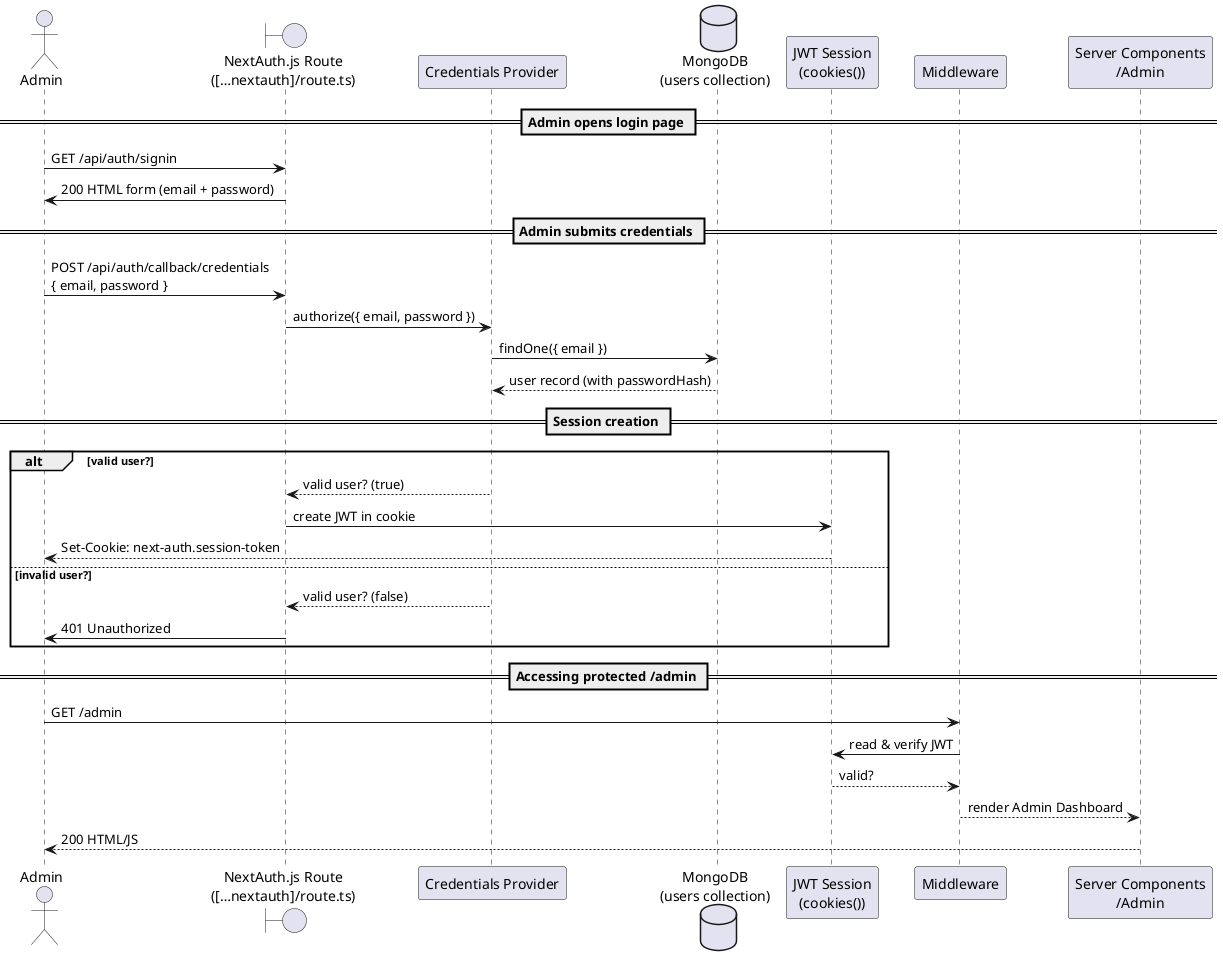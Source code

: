 @startuml sequence_overview
actor Admin
boundary "NextAuth.js Route\n([…nextauth]/route.ts)" as NextAuth
participant "Credentials Provider" as CredProv
database "MongoDB\n(users collection)" as DB
participant "JWT Session\n(cookies())" as Session
participant Middleware
participant "Server Components\n/Admin" as AdminUI

== Admin opens login page ==
Admin -> NextAuth: GET /api/auth/signin
NextAuth -> Admin: 200 HTML form (email + password)

== Admin submits credentials ==
Admin -> NextAuth: POST /api/auth/callback/credentials\n{ email, password }
NextAuth -> CredProv: authorize({ email, password })
CredProv -> DB: findOne({ email })
DB --> CredProv: user record (with passwordHash)

== Session creation ==
alt valid user?
    CredProv --> NextAuth: valid user? (true)
    NextAuth -> Session: create JWT in cookie
    Session --> Admin: Set-Cookie: next-auth.session-token
else invalid user?
    CredProv --> NextAuth: valid user? (false)
    NextAuth -> Admin: 401 Unauthorized
end

== Accessing protected /admin ==
Admin -> Middleware: GET /admin
Middleware -> Session: read & verify JWT
Session --> Middleware: valid?
Middleware --> AdminUI: render Admin Dashboard
AdminUI --> Admin: 200 HTML/JS

@enduml